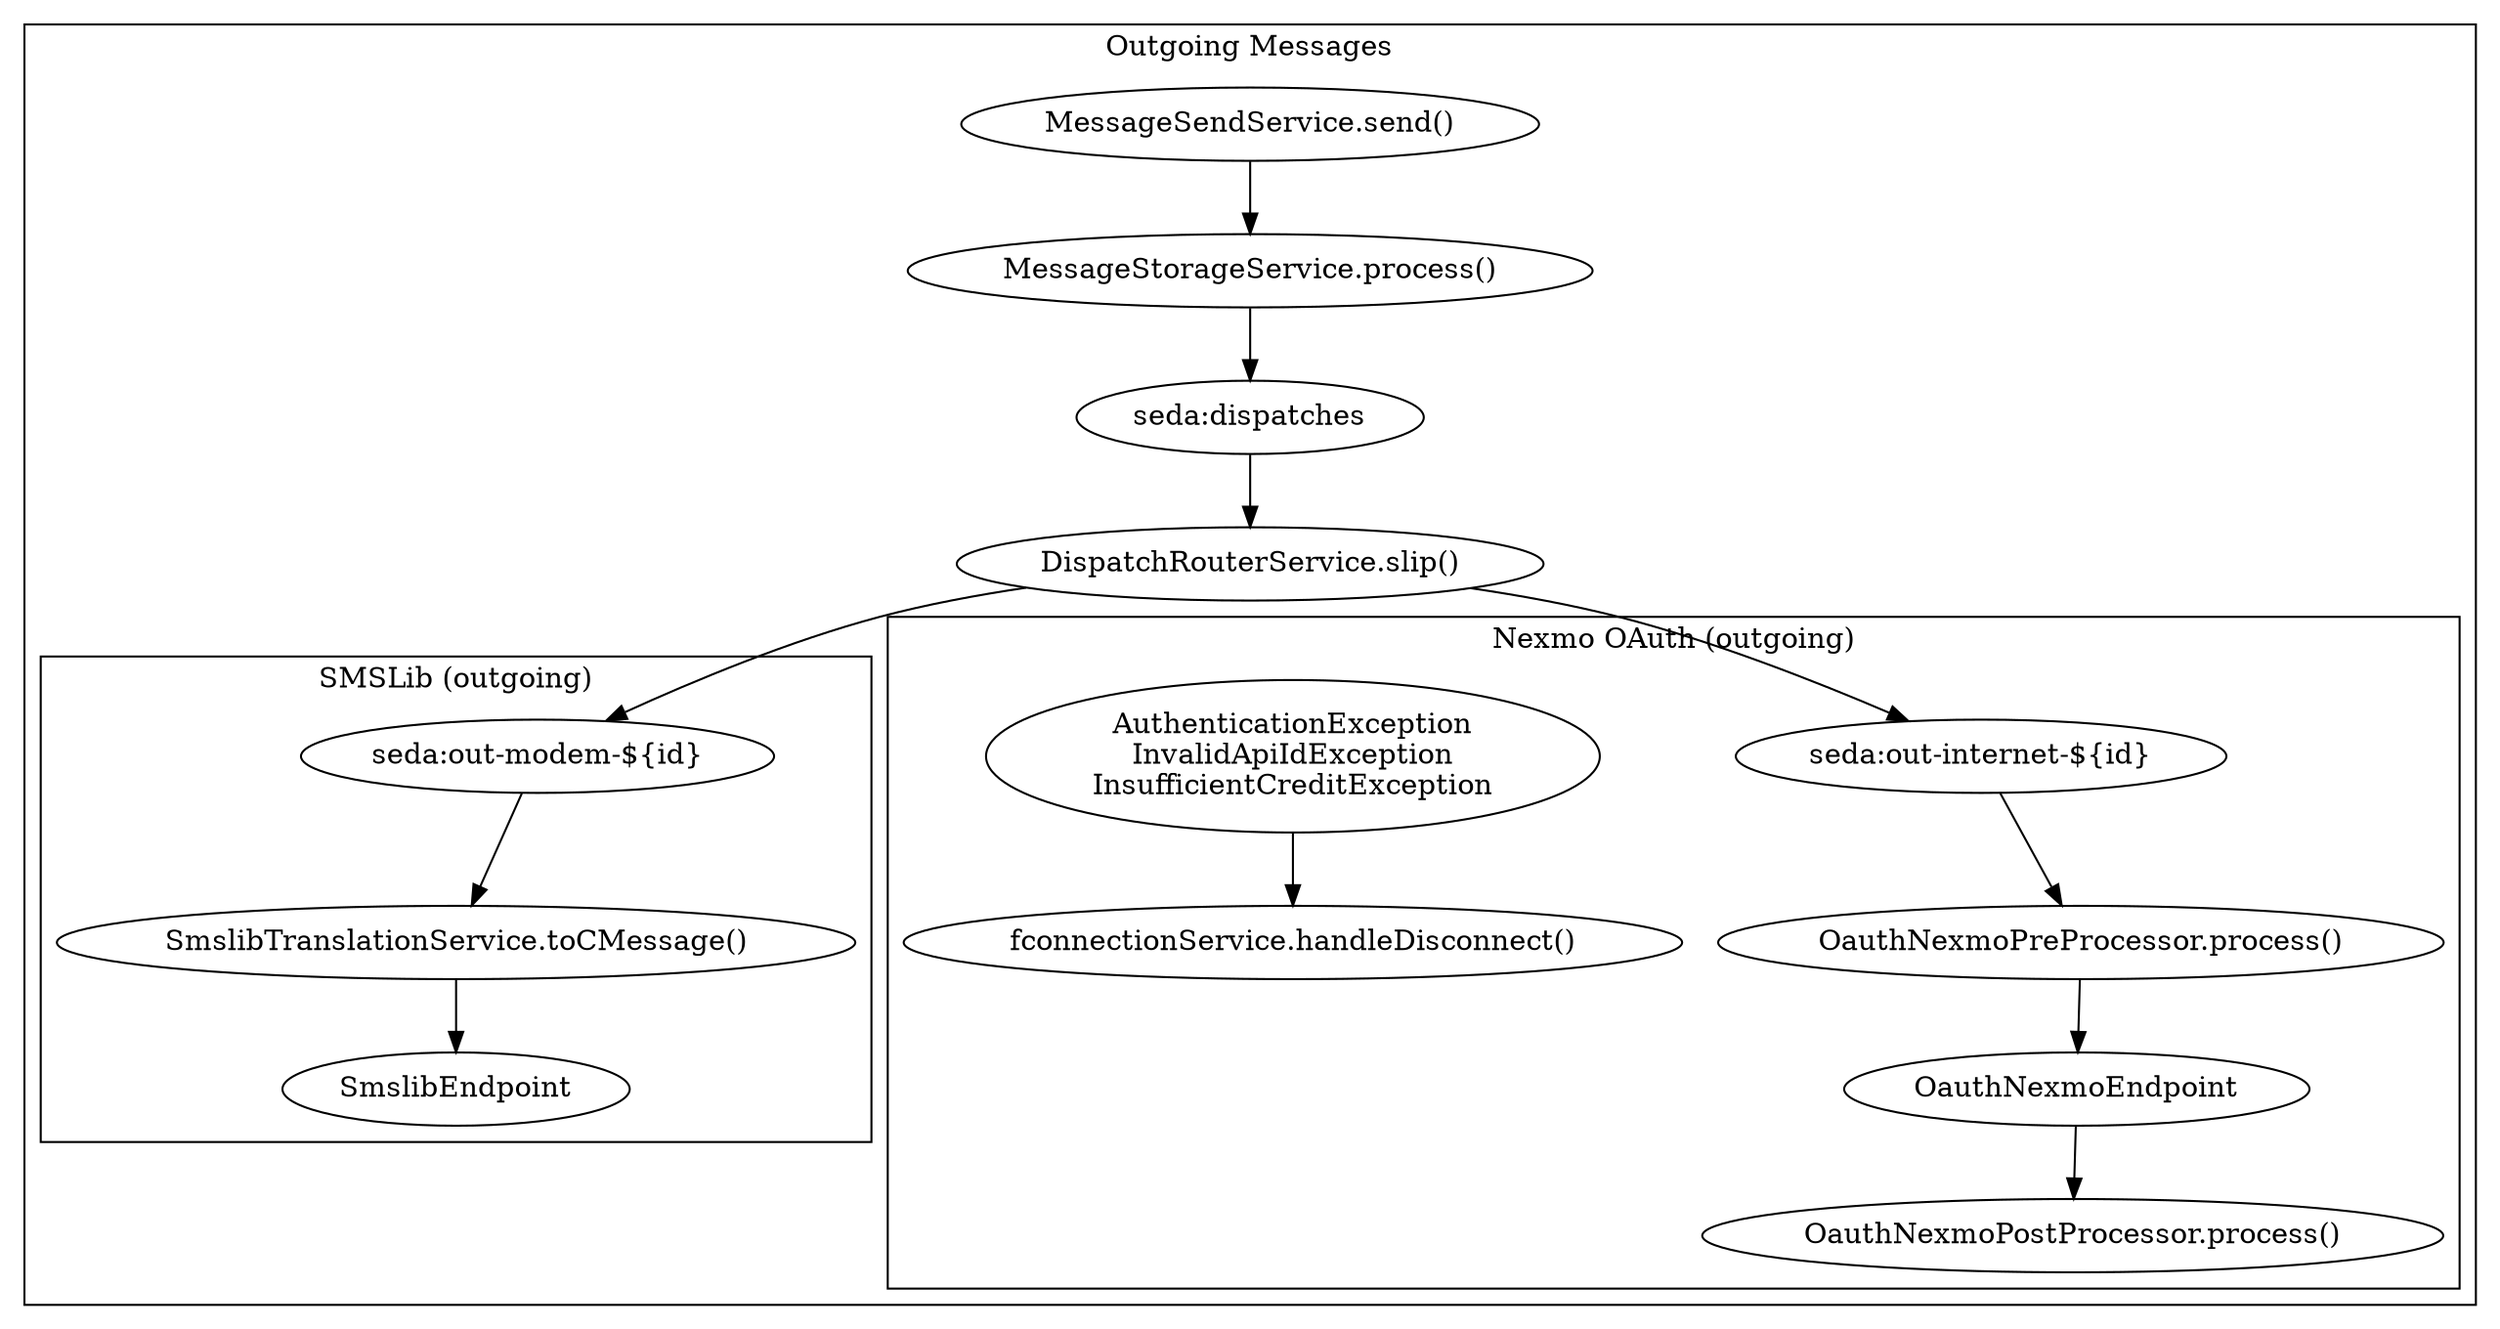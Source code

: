 digraph {
	handle_disconnect[label="fconnectionService.handleDisconnect()"]
	subgraph cluster_outgoing {
		label="Outgoing Messages"
		a[label="MessageSendService.send()"]
		b[label="MessageStorageService.process()"]
		c[label="seda:dispatches"]
		router[label="DispatchRouterService.slip()"]
		modem_out[label="seda:out-modem-${id}"]
		internet_out[label="seda:out-internet-${id}"]
		subgraph cluster_smslib {
			label="SMSLib (outgoing)"
			modem_out
			smslib_translate[label="SmslibTranslationService.toCMessage()"]
			smslib_endpoint[label="SmslibEndpoint"]
			modem_out -> smslib_translate
			smslib_translate -> smslib_endpoint
		}
		subgraph cluster_nexmo_oauth {
			label="Nexmo OAuth (outgoing)"
			nexmo_oauth_pre[label="OauthNexmoPreProcessor.process()"]
			nexmo_oauth_post[label="OauthNexmoPostProcessor.process()"]
			nexmo_oauth_endpoint[label="OauthNexmoEndpoint"]
			error_handler[label="AuthenticationException\nInvalidApiIdException\nInsufficientCreditException"]
			internet_out -> nexmo_oauth_pre
			nexmo_oauth_pre -> nexmo_oauth_endpoint
			nexmo_oauth_endpoint -> nexmo_oauth_post
			error_handler -> handle_disconnect
		}
		a -> b
		b -> c
		c -> router
		router -> modem_out
		router -> internet_out
	}
}

